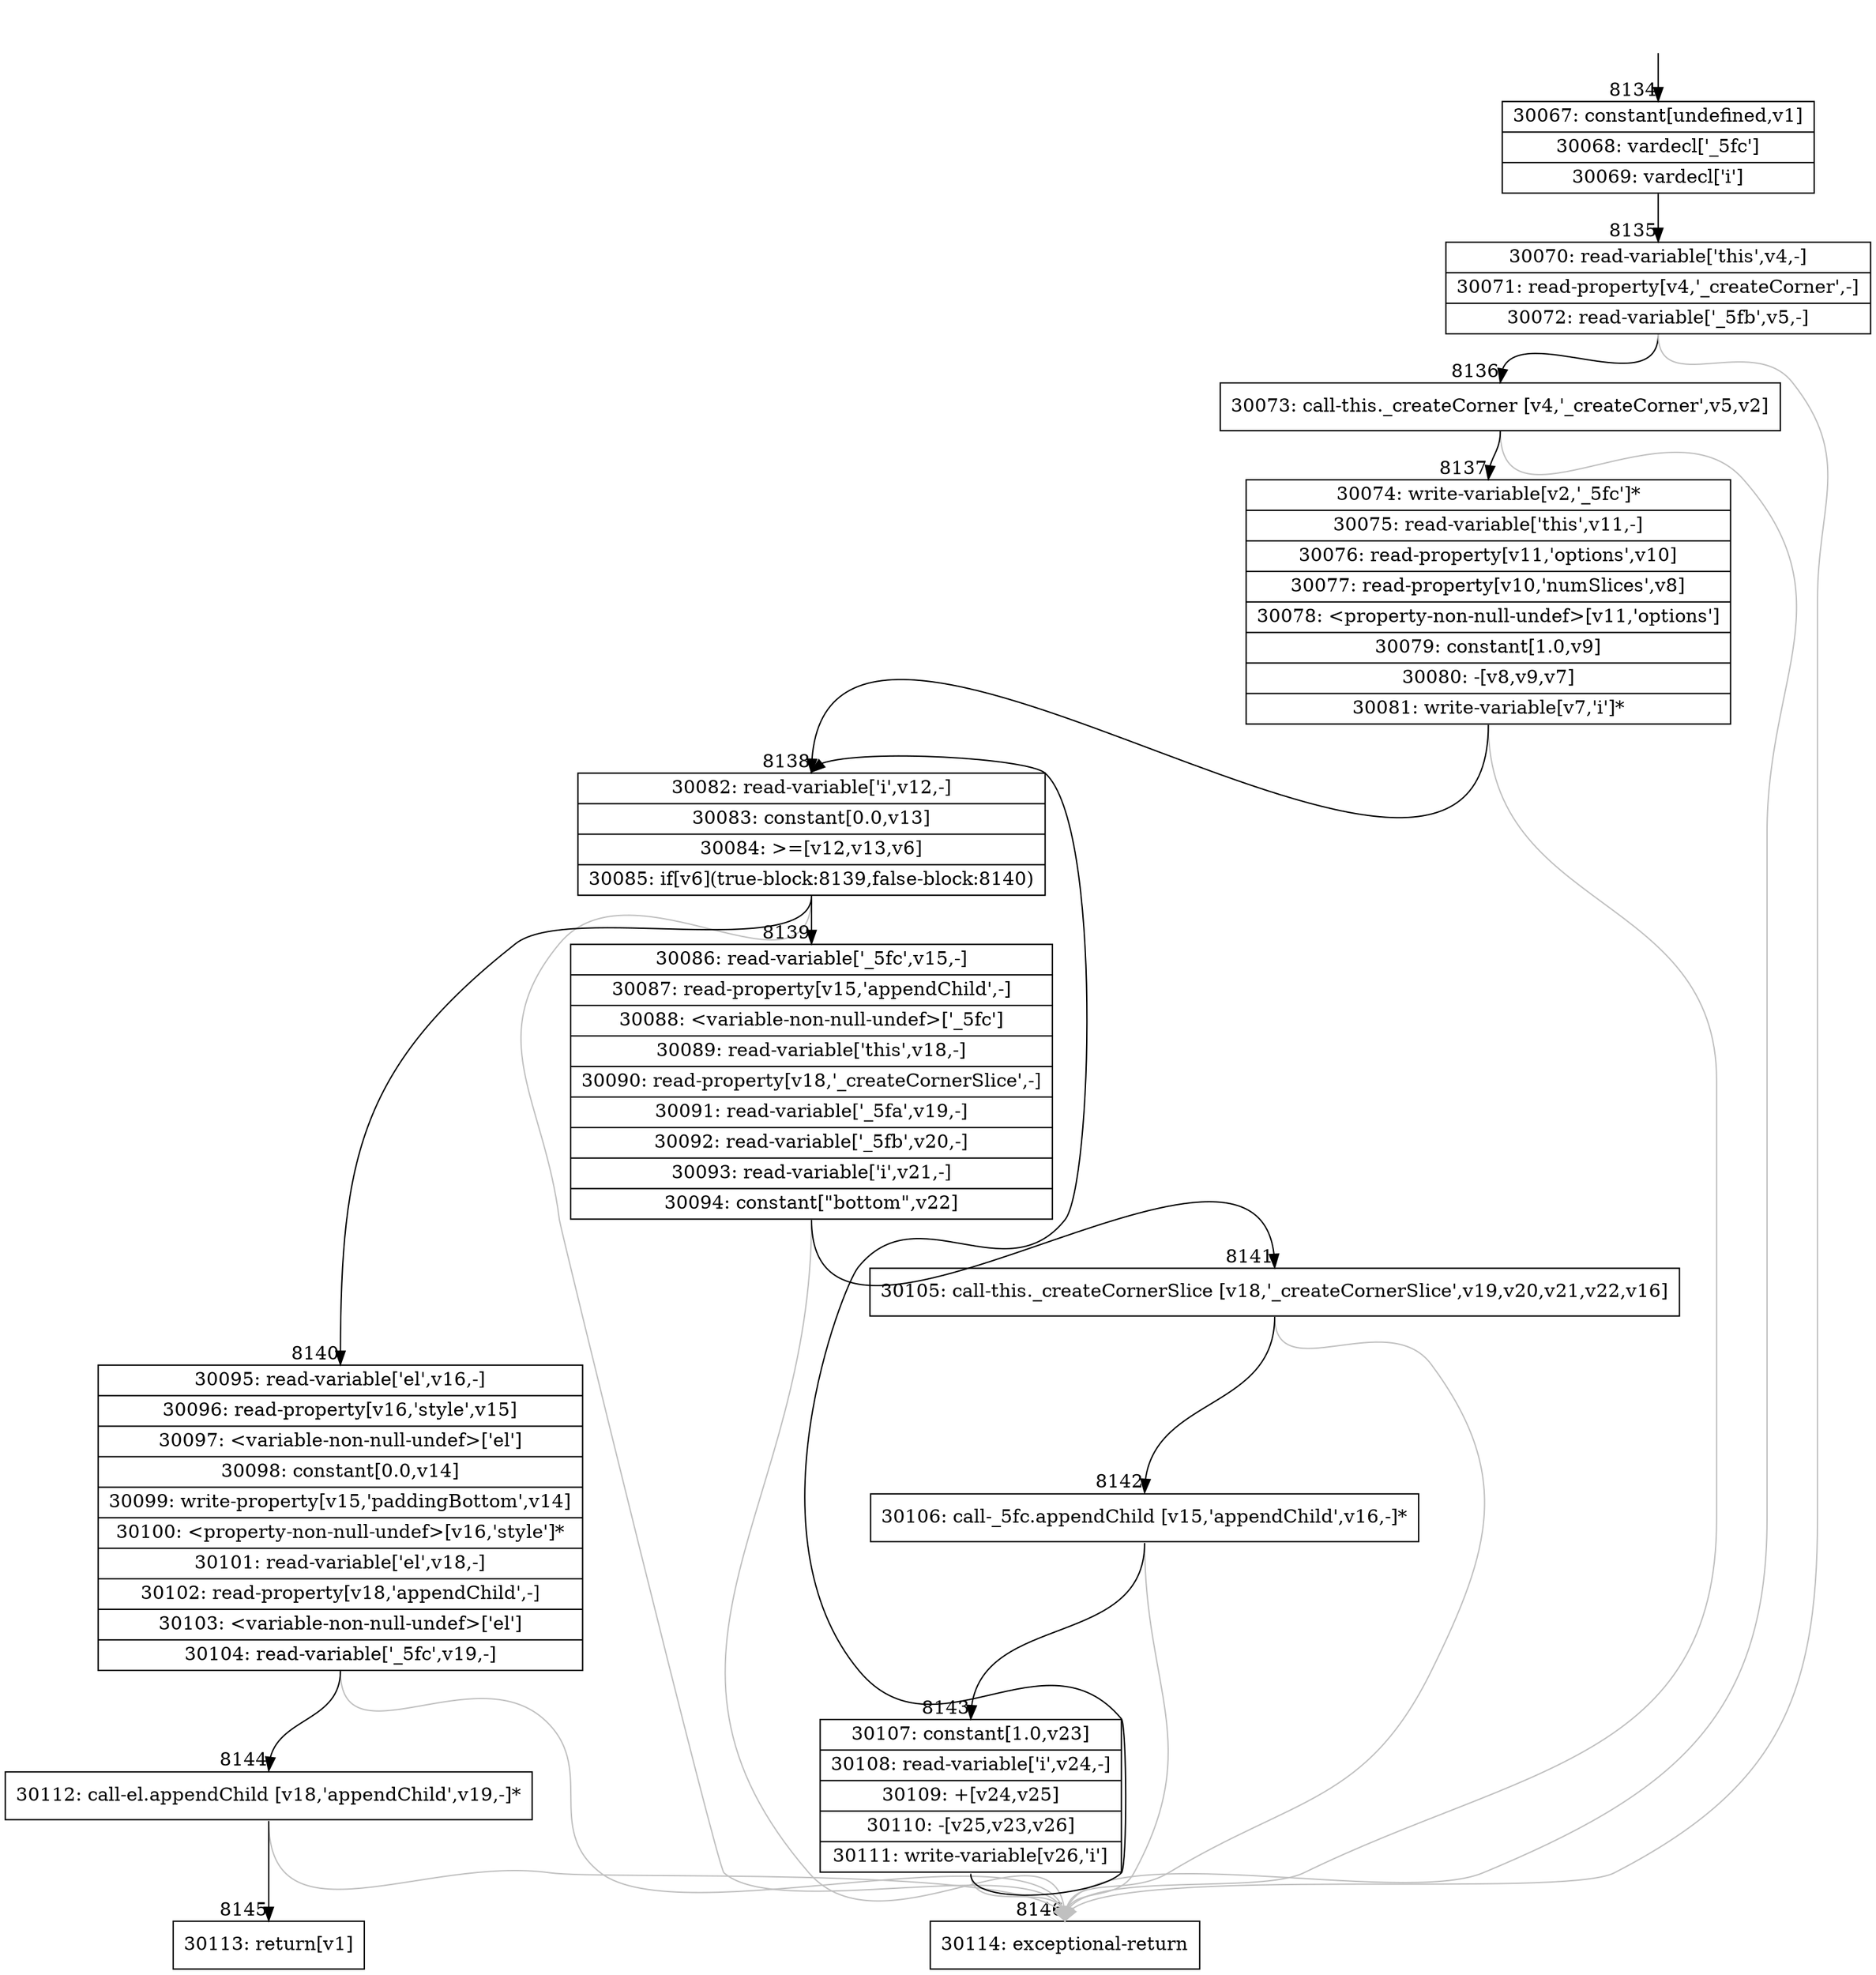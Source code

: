 digraph {
rankdir="TD"
BB_entry535[shape=none,label=""];
BB_entry535 -> BB8134 [tailport=s, headport=n, headlabel="    8134"]
BB8134 [shape=record label="{30067: constant[undefined,v1]|30068: vardecl['_5fc']|30069: vardecl['i']}" ] 
BB8134 -> BB8135 [tailport=s, headport=n, headlabel="      8135"]
BB8135 [shape=record label="{30070: read-variable['this',v4,-]|30071: read-property[v4,'_createCorner',-]|30072: read-variable['_5fb',v5,-]}" ] 
BB8135 -> BB8136 [tailport=s, headport=n, headlabel="      8136"]
BB8135 -> BB8146 [tailport=s, headport=n, color=gray, headlabel="      8146"]
BB8136 [shape=record label="{30073: call-this._createCorner [v4,'_createCorner',v5,v2]}" ] 
BB8136 -> BB8137 [tailport=s, headport=n, headlabel="      8137"]
BB8136 -> BB8146 [tailport=s, headport=n, color=gray]
BB8137 [shape=record label="{30074: write-variable[v2,'_5fc']*|30075: read-variable['this',v11,-]|30076: read-property[v11,'options',v10]|30077: read-property[v10,'numSlices',v8]|30078: \<property-non-null-undef\>[v11,'options']|30079: constant[1.0,v9]|30080: -[v8,v9,v7]|30081: write-variable[v7,'i']*}" ] 
BB8137 -> BB8138 [tailport=s, headport=n, headlabel="      8138"]
BB8137 -> BB8146 [tailport=s, headport=n, color=gray]
BB8138 [shape=record label="{30082: read-variable['i',v12,-]|30083: constant[0.0,v13]|30084: \>=[v12,v13,v6]|30085: if[v6](true-block:8139,false-block:8140)}" ] 
BB8138 -> BB8139 [tailport=s, headport=n, headlabel="      8139"]
BB8138 -> BB8140 [tailport=s, headport=n, headlabel="      8140"]
BB8138 -> BB8146 [tailport=s, headport=n, color=gray]
BB8139 [shape=record label="{30086: read-variable['_5fc',v15,-]|30087: read-property[v15,'appendChild',-]|30088: \<variable-non-null-undef\>['_5fc']|30089: read-variable['this',v18,-]|30090: read-property[v18,'_createCornerSlice',-]|30091: read-variable['_5fa',v19,-]|30092: read-variable['_5fb',v20,-]|30093: read-variable['i',v21,-]|30094: constant[\"bottom\",v22]}" ] 
BB8139 -> BB8141 [tailport=s, headport=n, headlabel="      8141"]
BB8139 -> BB8146 [tailport=s, headport=n, color=gray]
BB8140 [shape=record label="{30095: read-variable['el',v16,-]|30096: read-property[v16,'style',v15]|30097: \<variable-non-null-undef\>['el']|30098: constant[0.0,v14]|30099: write-property[v15,'paddingBottom',v14]|30100: \<property-non-null-undef\>[v16,'style']*|30101: read-variable['el',v18,-]|30102: read-property[v18,'appendChild',-]|30103: \<variable-non-null-undef\>['el']|30104: read-variable['_5fc',v19,-]}" ] 
BB8140 -> BB8144 [tailport=s, headport=n, headlabel="      8144"]
BB8140 -> BB8146 [tailport=s, headport=n, color=gray]
BB8141 [shape=record label="{30105: call-this._createCornerSlice [v18,'_createCornerSlice',v19,v20,v21,v22,v16]}" ] 
BB8141 -> BB8142 [tailport=s, headport=n, headlabel="      8142"]
BB8141 -> BB8146 [tailport=s, headport=n, color=gray]
BB8142 [shape=record label="{30106: call-_5fc.appendChild [v15,'appendChild',v16,-]*}" ] 
BB8142 -> BB8143 [tailport=s, headport=n, headlabel="      8143"]
BB8142 -> BB8146 [tailport=s, headport=n, color=gray]
BB8143 [shape=record label="{30107: constant[1.0,v23]|30108: read-variable['i',v24,-]|30109: +[v24,v25]|30110: -[v25,v23,v26]|30111: write-variable[v26,'i']}" ] 
BB8143 -> BB8138 [tailport=s, headport=n]
BB8143 -> BB8146 [tailport=s, headport=n, color=gray]
BB8144 [shape=record label="{30112: call-el.appendChild [v18,'appendChild',v19,-]*}" ] 
BB8144 -> BB8145 [tailport=s, headport=n, headlabel="      8145"]
BB8144 -> BB8146 [tailport=s, headport=n, color=gray]
BB8145 [shape=record label="{30113: return[v1]}" ] 
BB8146 [shape=record label="{30114: exceptional-return}" ] 
//#$~ 5831
}
